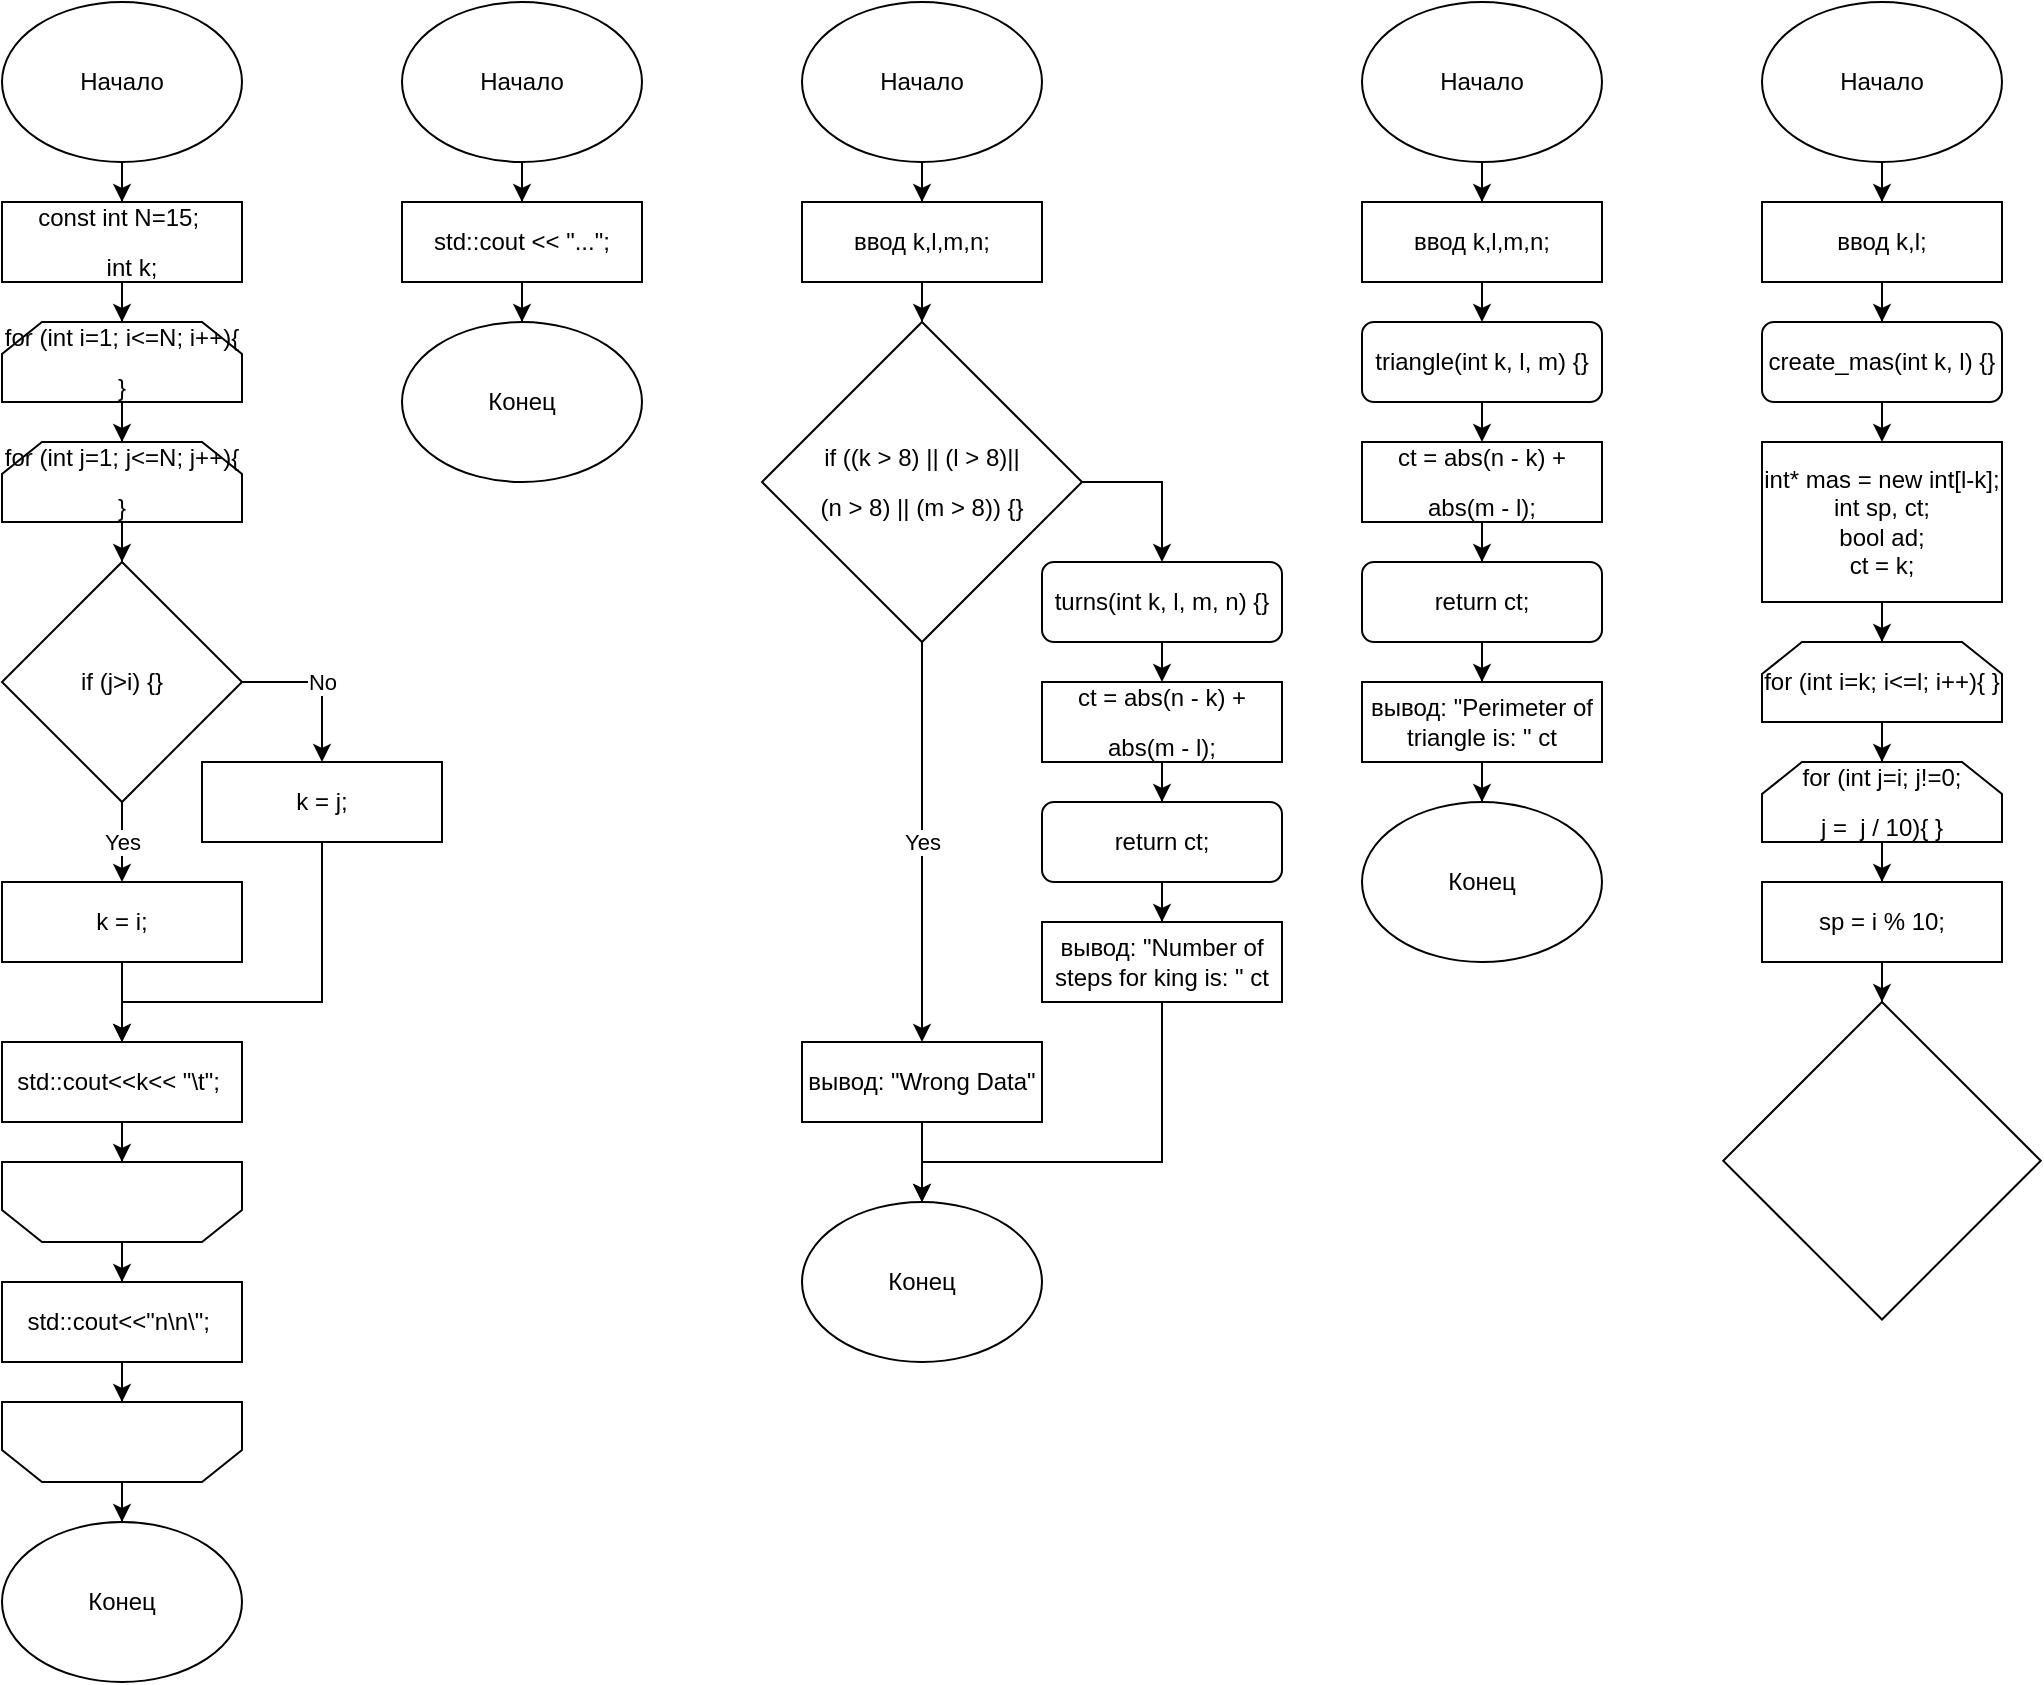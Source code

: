 <mxfile version="14.7.3" type="github">
  <diagram id="v1MML3pD3iU6FN-0QKCX" name="Page-1">
    <mxGraphModel dx="1131" dy="669" grid="1" gridSize="10" guides="1" tooltips="1" connect="1" arrows="1" fold="1" page="1" pageScale="1" pageWidth="3300" pageHeight="4681" math="0" shadow="0">
      <root>
        <mxCell id="0" />
        <mxCell id="1" parent="0" />
        <mxCell id="gzGk77P-xv0N86IO1BmV-1" value="" style="edgeStyle=orthogonalEdgeStyle;rounded=0;orthogonalLoop=1;jettySize=auto;html=1;" edge="1" parent="1" source="gzGk77P-xv0N86IO1BmV-2" target="gzGk77P-xv0N86IO1BmV-4">
          <mxGeometry relative="1" as="geometry" />
        </mxCell>
        <mxCell id="gzGk77P-xv0N86IO1BmV-2" value="Начало" style="ellipse;whiteSpace=wrap;html=1;" vertex="1" parent="1">
          <mxGeometry x="40" y="40" width="120" height="80" as="geometry" />
        </mxCell>
        <mxCell id="gzGk77P-xv0N86IO1BmV-3" style="edgeStyle=orthogonalEdgeStyle;rounded=0;orthogonalLoop=1;jettySize=auto;html=1;entryX=0.5;entryY=0;entryDx=0;entryDy=0;" edge="1" parent="1" source="gzGk77P-xv0N86IO1BmV-4" target="gzGk77P-xv0N86IO1BmV-6">
          <mxGeometry relative="1" as="geometry" />
        </mxCell>
        <mxCell id="gzGk77P-xv0N86IO1BmV-4" value="&lt;font style=&quot;font-size: 12px&quot;&gt;&lt;span style=&quot;line-height: 24.821px ; font-family: &amp;#34;calibri&amp;#34; , &amp;#34;calibri_embeddedfont&amp;#34; , &amp;#34;calibri_msfontservice&amp;#34; , sans-serif&quot; class=&quot;TextRun  BCX2 SCXW25673797&quot; lang=&quot;RU-RU&quot;&gt;&lt;span class=&quot;NormalTextRun  BCX2 SCXW25673797&quot;&gt;&lt;/span&gt;&lt;span class=&quot;SpellingError  BCX2 SCXW25673797&quot;&gt;const&lt;/span&gt;&lt;span class=&quot;NormalTextRun  BCX2 SCXW25673797&quot;&gt; &lt;/span&gt;&lt;span class=&quot;SpellingError  BCX2 SCXW25673797&quot;&gt;int&lt;/span&gt;&lt;span class=&quot;NormalTextRun  BCX2 SCXW25673797&quot;&gt; &lt;/span&gt;&lt;span class=&quot;NormalTextRun  BCX2 SCXW25673797&quot;&gt;N=&lt;/span&gt;&lt;span class=&quot;NormalTextRun  BCX2 SCXW25673797&quot;&gt;15&lt;/span&gt;&lt;span class=&quot;NormalTextRun  BCX2 SCXW25673797&quot;&gt;;&lt;/span&gt;&lt;/span&gt;&lt;span class=&quot;LineBreakBlob BlobObject DragDrop  BCX2 SCXW25673797&quot; style=&quot;line-height: 24.821px ; font-family: &amp;#34;wordvisicarriagereturn_msfontservice&amp;#34; , &amp;#34;calibri&amp;#34; , &amp;#34;calibri_embeddedfont&amp;#34; , &amp;#34;calibri_msfontservice&amp;#34; , sans-serif&quot;&gt;&lt;span class=&quot;BCX2 SCXW25673797&quot;&gt;&amp;nbsp;&lt;/span&gt;&lt;br class=&quot;BCX2 SCXW25673797&quot;&gt;&lt;/span&gt;&lt;span style=&quot;line-height: 24.821px ; font-family: &amp;#34;calibri&amp;#34; , &amp;#34;calibri_embeddedfont&amp;#34; , &amp;#34;calibri_msfontservice&amp;#34; , sans-serif&quot; class=&quot;TextRun  BCX2 SCXW25673797&quot; lang=&quot;RU-RU&quot;&gt;&lt;span class=&quot;NormalTextRun  BCX2 SCXW25673797&quot;&gt;&amp;nbsp;&amp;nbsp;&amp;nbsp; &lt;/span&gt;&lt;span class=&quot;SpellingError  BCX2 SCXW25673797&quot;&gt;int&lt;/span&gt;&lt;span class=&quot;NormalTextRun  BCX2 SCXW25673797&quot;&gt; &lt;/span&gt;&lt;span class=&quot;NormalTextRun  BCX2 SCXW25673797&quot;&gt;k&lt;/span&gt;&lt;span class=&quot;NormalTextRun  BCX2 SCXW25673797&quot;&gt;;&lt;/span&gt;&lt;/span&gt;&lt;span class=&quot;LineBreakBlob BlobObject DragDrop  BCX2 SCXW25673797&quot; style=&quot;line-height: 24.821px ; font-family: &amp;#34;wordvisicarriagereturn_msfontservice&amp;#34; , &amp;#34;calibri&amp;#34; , &amp;#34;calibri_embeddedfont&amp;#34; , &amp;#34;calibri_msfontservice&amp;#34; , sans-serif&quot;&gt;&lt;span class=&quot;BCX2 SCXW25673797&quot;&gt;&amp;nbsp;&lt;/span&gt;&lt;br class=&quot;BCX2 SCXW25673797&quot;&gt;&lt;/span&gt;&lt;span style=&quot;line-height: 24.821px ; font-family: &amp;#34;calibri&amp;#34; , &amp;#34;calibri_embeddedfont&amp;#34; , &amp;#34;calibri_msfontservice&amp;#34; , sans-serif&quot; class=&quot;TextRun  BCX2 SCXW25673797&quot; lang=&quot;RU-RU&quot;&gt;&lt;span class=&quot;NormalTextRun  BCX2 SCXW25673797&quot;&gt;&lt;/span&gt;&lt;/span&gt;&lt;/font&gt;" style="rounded=0;whiteSpace=wrap;html=1;" vertex="1" parent="1">
          <mxGeometry x="40" y="140" width="120" height="40" as="geometry" />
        </mxCell>
        <mxCell id="gzGk77P-xv0N86IO1BmV-5" style="edgeStyle=orthogonalEdgeStyle;rounded=0;orthogonalLoop=1;jettySize=auto;html=1;entryX=0.5;entryY=0;entryDx=0;entryDy=0;" edge="1" parent="1" source="gzGk77P-xv0N86IO1BmV-6" target="gzGk77P-xv0N86IO1BmV-8">
          <mxGeometry relative="1" as="geometry" />
        </mxCell>
        <mxCell id="gzGk77P-xv0N86IO1BmV-6" value="&lt;font style=&quot;font-size: 12px&quot;&gt;&lt;span style=&quot;line-height: 24.821px ; font-family: &amp;#34;calibri&amp;#34; , &amp;#34;calibri_embeddedfont&amp;#34; , &amp;#34;calibri_msfontservice&amp;#34; , sans-serif&quot; class=&quot;TextRun SCXW25673797 BCX2&quot; lang=&quot;RU-RU&quot;&gt;&lt;span class=&quot;NormalTextRun SCXW25673797 BCX2&quot;&gt;&lt;/span&gt;&lt;span class=&quot;SpellingError SCXW25673797 BCX2&quot;&gt;for&lt;/span&gt;&lt;span class=&quot;NormalTextRun SCXW25673797 BCX2&quot;&gt; &lt;/span&gt;&lt;span class=&quot;NormalTextRun SCXW25673797 BCX2&quot;&gt;(&lt;/span&gt;&lt;span class=&quot;SpellingError SCXW25673797 BCX2&quot;&gt;int&lt;/span&gt;&lt;span class=&quot;NormalTextRun SCXW25673797 BCX2&quot;&gt; &lt;/span&gt;&lt;span class=&quot;NormalTextRun SCXW25673797 BCX2&quot;&gt;i=&lt;/span&gt;&lt;span class=&quot;NormalTextRun SCXW25673797 BCX2&quot;&gt;1&lt;/span&gt;&lt;span class=&quot;NormalTextRun SCXW25673797 BCX2&quot;&gt;; &lt;/span&gt;&lt;span class=&quot;ContextualSpellingAndGrammarError SCXW25673797 BCX2&quot;&gt;i&amp;lt;&lt;/span&gt;&lt;span class=&quot;NormalTextRun SCXW25673797 BCX2&quot;&gt;=N&lt;/span&gt;&lt;span class=&quot;NormalTextRun SCXW25673797 BCX2&quot;&gt;; &lt;/span&gt;&lt;span class=&quot;NormalTextRun SCXW25673797 BCX2&quot;&gt;i+&lt;/span&gt;&lt;span class=&quot;ContextualSpellingAndGrammarError SCXW25673797 BCX2&quot;&gt;+){&lt;/span&gt;&lt;/span&gt;&lt;/font&gt;&lt;span class=&quot;LineBreakBlob BlobObject DragDrop SCXW25673797 BCX2&quot; style=&quot;line-height: 24.821px ; font-family: &amp;#34;wordvisicarriagereturn_msfontservice&amp;#34; , &amp;#34;calibri&amp;#34; , &amp;#34;calibri_embeddedfont&amp;#34; , &amp;#34;calibri_msfontservice&amp;#34; , sans-serif&quot;&gt;&lt;font style=&quot;font-size: 12px&quot;&gt;&lt;span class=&quot;SCXW25673797 BCX2&quot;&gt; &lt;/span&gt;&lt;/font&gt;}&lt;br class=&quot;SCXW25673797 BCX2&quot;&gt;&lt;/span&gt;&lt;span style=&quot;line-height: 24.821px ; font-family: &amp;#34;calibri&amp;#34; , &amp;#34;calibri_embeddedfont&amp;#34; , &amp;#34;calibri_msfontservice&amp;#34; , sans-serif&quot; class=&quot;TextRun SCXW25673797 BCX2&quot; lang=&quot;RU-RU&quot;&gt;&lt;span class=&quot;NormalTextRun SCXW25673797 BCX2&quot;&gt;&lt;/span&gt;&lt;/span&gt;" style="shape=loopLimit;whiteSpace=wrap;html=1;" vertex="1" parent="1">
          <mxGeometry x="40" y="200" width="120" height="40" as="geometry" />
        </mxCell>
        <mxCell id="gzGk77P-xv0N86IO1BmV-7" value="" style="edgeStyle=orthogonalEdgeStyle;rounded=0;orthogonalLoop=1;jettySize=auto;html=1;" edge="1" parent="1" source="gzGk77P-xv0N86IO1BmV-8" target="gzGk77P-xv0N86IO1BmV-11">
          <mxGeometry relative="1" as="geometry" />
        </mxCell>
        <mxCell id="gzGk77P-xv0N86IO1BmV-8" value="&lt;font style=&quot;font-size: 12px&quot;&gt;&lt;span style=&quot;line-height: 24.821px ; font-family: &amp;#34;calibri&amp;#34; , &amp;#34;calibri_embeddedfont&amp;#34; , &amp;#34;calibri_msfontservice&amp;#34; , sans-serif&quot; class=&quot;TextRun SCXW25673797 BCX2&quot; lang=&quot;RU-RU&quot;&gt;&lt;span class=&quot;NormalTextRun SCXW25673797 BCX2&quot;&gt;&lt;/span&gt;&lt;span class=&quot;SpellingError SCXW25673797 BCX2&quot;&gt;for&lt;/span&gt;&lt;span class=&quot;NormalTextRun SCXW25673797 BCX2&quot;&gt; &lt;/span&gt;&lt;span class=&quot;NormalTextRun SCXW25673797 BCX2&quot;&gt;(&lt;/span&gt;&lt;span class=&quot;SpellingError SCXW25673797 BCX2&quot;&gt;int&lt;/span&gt;&lt;span class=&quot;NormalTextRun SCXW25673797 BCX2&quot;&gt; &lt;/span&gt;&lt;span class=&quot;NormalTextRun SCXW25673797 BCX2&quot;&gt;j=&lt;/span&gt;&lt;span class=&quot;NormalTextRun SCXW25673797 BCX2&quot;&gt;1&lt;/span&gt;&lt;span class=&quot;NormalTextRun SCXW25673797 BCX2&quot;&gt;; &lt;/span&gt;&lt;span class=&quot;ContextualSpellingAndGrammarError SCXW25673797 BCX2&quot;&gt;j&amp;lt;&lt;/span&gt;&lt;span class=&quot;NormalTextRun SCXW25673797 BCX2&quot;&gt;=N&lt;/span&gt;&lt;span class=&quot;NormalTextRun SCXW25673797 BCX2&quot;&gt;; &lt;/span&gt;&lt;span class=&quot;NormalTextRun SCXW25673797 BCX2&quot;&gt;j+&lt;/span&gt;&lt;span class=&quot;ContextualSpellingAndGrammarError SCXW25673797 BCX2&quot;&gt;+){&lt;/span&gt;&lt;/span&gt;&lt;/font&gt;&lt;span class=&quot;LineBreakBlob BlobObject DragDrop SCXW25673797 BCX2&quot; style=&quot;line-height: 24.821px ; font-family: &amp;#34;wordvisicarriagereturn_msfontservice&amp;#34; , &amp;#34;calibri&amp;#34; , &amp;#34;calibri_embeddedfont&amp;#34; , &amp;#34;calibri_msfontservice&amp;#34; , sans-serif&quot;&gt;&lt;font style=&quot;font-size: 12px&quot;&gt;&lt;span class=&quot;SCXW25673797 BCX2&quot;&gt; &lt;/span&gt;&lt;/font&gt;}&lt;br class=&quot;SCXW25673797 BCX2&quot;&gt;&lt;/span&gt;&lt;span style=&quot;line-height: 24.821px ; font-family: &amp;#34;calibri&amp;#34; , &amp;#34;calibri_embeddedfont&amp;#34; , &amp;#34;calibri_msfontservice&amp;#34; , sans-serif&quot; class=&quot;TextRun SCXW25673797 BCX2&quot; lang=&quot;RU-RU&quot;&gt;&lt;span class=&quot;NormalTextRun SCXW25673797 BCX2&quot;&gt;&lt;/span&gt;&lt;/span&gt;" style="shape=loopLimit;whiteSpace=wrap;html=1;" vertex="1" parent="1">
          <mxGeometry x="40" y="260" width="120" height="40" as="geometry" />
        </mxCell>
        <mxCell id="gzGk77P-xv0N86IO1BmV-9" value="Yes" style="edgeStyle=orthogonalEdgeStyle;rounded=0;orthogonalLoop=1;jettySize=auto;html=1;" edge="1" parent="1" source="gzGk77P-xv0N86IO1BmV-11" target="gzGk77P-xv0N86IO1BmV-13">
          <mxGeometry relative="1" as="geometry">
            <mxPoint as="offset" />
          </mxGeometry>
        </mxCell>
        <mxCell id="gzGk77P-xv0N86IO1BmV-10" value="No" style="edgeStyle=orthogonalEdgeStyle;rounded=0;orthogonalLoop=1;jettySize=auto;html=1;entryX=0.5;entryY=0;entryDx=0;entryDy=0;" edge="1" parent="1" source="gzGk77P-xv0N86IO1BmV-11" target="gzGk77P-xv0N86IO1BmV-15">
          <mxGeometry relative="1" as="geometry">
            <mxPoint x="200" y="380" as="targetPoint" />
            <Array as="points">
              <mxPoint x="200" y="380" />
            </Array>
          </mxGeometry>
        </mxCell>
        <mxCell id="gzGk77P-xv0N86IO1BmV-11" value="if (j&amp;gt;i) {}" style="rhombus;whiteSpace=wrap;html=1;" vertex="1" parent="1">
          <mxGeometry x="40" y="320" width="120" height="120" as="geometry" />
        </mxCell>
        <mxCell id="gzGk77P-xv0N86IO1BmV-12" value="" style="edgeStyle=orthogonalEdgeStyle;rounded=0;orthogonalLoop=1;jettySize=auto;html=1;" edge="1" parent="1" source="gzGk77P-xv0N86IO1BmV-13" target="gzGk77P-xv0N86IO1BmV-17">
          <mxGeometry relative="1" as="geometry" />
        </mxCell>
        <mxCell id="gzGk77P-xv0N86IO1BmV-13" value="k = i;" style="rounded=0;whiteSpace=wrap;html=1;" vertex="1" parent="1">
          <mxGeometry x="40" y="480" width="120" height="40" as="geometry" />
        </mxCell>
        <mxCell id="gzGk77P-xv0N86IO1BmV-14" style="edgeStyle=orthogonalEdgeStyle;rounded=0;orthogonalLoop=1;jettySize=auto;html=1;entryX=0.5;entryY=0;entryDx=0;entryDy=0;" edge="1" parent="1" source="gzGk77P-xv0N86IO1BmV-15" target="gzGk77P-xv0N86IO1BmV-17">
          <mxGeometry relative="1" as="geometry">
            <Array as="points">
              <mxPoint x="200" y="540" />
              <mxPoint x="100" y="540" />
            </Array>
          </mxGeometry>
        </mxCell>
        <mxCell id="gzGk77P-xv0N86IO1BmV-15" value="k = j;" style="rounded=0;whiteSpace=wrap;html=1;" vertex="1" parent="1">
          <mxGeometry x="140" y="420" width="120" height="40" as="geometry" />
        </mxCell>
        <mxCell id="gzGk77P-xv0N86IO1BmV-16" value="" style="edgeStyle=orthogonalEdgeStyle;rounded=0;orthogonalLoop=1;jettySize=auto;html=1;" edge="1" parent="1" source="gzGk77P-xv0N86IO1BmV-17" target="gzGk77P-xv0N86IO1BmV-19">
          <mxGeometry relative="1" as="geometry" />
        </mxCell>
        <mxCell id="gzGk77P-xv0N86IO1BmV-17" value="&lt;font style=&quot;font-size: 12px&quot;&gt;&lt;span style=&quot;line-height: 24.821px ; font-family: &amp;#34;calibri&amp;#34; , &amp;#34;calibri_embeddedfont&amp;#34; , &amp;#34;calibri_msfontservice&amp;#34; , sans-serif&quot; class=&quot;TextRun  BCX2 SCXW239751490&quot; lang=&quot;RU-RU&quot;&gt;&lt;span class=&quot;NormalTextRun  BCX2 SCXW239751490&quot;&gt;&lt;/span&gt;&lt;span class=&quot;SpellingError  BCX2 SCXW239751490&quot;&gt;std&lt;/span&gt;&lt;span class=&quot;NormalTextRun  BCX2 SCXW239751490&quot;&gt;::&lt;/span&gt;&lt;span class=&quot;SpellingError  BCX2 SCXW239751490&quot;&gt;cout&lt;/span&gt;&lt;span class=&quot;NormalTextRun  BCX2 SCXW239751490&quot;&gt;&amp;lt;&amp;lt;&lt;/span&gt;&lt;span class=&quot;NormalTextRun  BCX2 SCXW239751490&quot;&gt;k&lt;/span&gt;&lt;span class=&quot;ContextualSpellingAndGrammarError  BCX2 SCXW239751490&quot;&gt;&amp;lt;&amp;lt; &lt;/span&gt;&lt;span class=&quot;ContextualSpellingAndGrammarError  BCX2 SCXW239751490&quot;&gt;&quot;&lt;/span&gt;&lt;span class=&quot;NormalTextRun  BCX2 SCXW239751490&quot;&gt;\t&lt;/span&gt;&lt;span class=&quot;NormalTextRun  BCX2 SCXW239751490&quot;&gt;&quot;&lt;/span&gt;&lt;span class=&quot;NormalTextRun  BCX2 SCXW239751490&quot;&gt;;&lt;/span&gt;&lt;/span&gt;&lt;/font&gt;&lt;span class=&quot;LineBreakBlob BlobObject DragDrop  BCX2 SCXW239751490&quot; style=&quot;line-height: 24.821px ; font-family: &amp;#34;wordvisicarriagereturn_msfontservice&amp;#34; , &amp;#34;calibri&amp;#34; , &amp;#34;calibri_embeddedfont&amp;#34; , &amp;#34;calibri_msfontservice&amp;#34; , sans-serif&quot;&gt;&lt;font style=&quot;font-size: 12px&quot;&gt;&lt;span class=&quot;BCX2 SCXW239751490&quot;&gt;&amp;nbsp;&lt;/span&gt;&lt;/font&gt;&lt;br class=&quot;BCX2 SCXW239751490&quot;&gt;&lt;/span&gt;&lt;span style=&quot;font-size: 14pt ; line-height: 24.821px ; font-family: &amp;#34;calibri&amp;#34; , &amp;#34;calibri_embeddedfont&amp;#34; , &amp;#34;calibri_msfontservice&amp;#34; , sans-serif&quot; class=&quot;TextRun  BCX2 SCXW239751490&quot; lang=&quot;RU-RU&quot;&gt;&lt;span class=&quot;NormalTextRun  BCX2 SCXW239751490&quot;&gt;&lt;/span&gt;&lt;/span&gt;" style="rounded=0;whiteSpace=wrap;html=1;" vertex="1" parent="1">
          <mxGeometry x="40" y="560" width="120" height="40" as="geometry" />
        </mxCell>
        <mxCell id="gzGk77P-xv0N86IO1BmV-18" value="" style="edgeStyle=orthogonalEdgeStyle;rounded=0;orthogonalLoop=1;jettySize=auto;html=1;" edge="1" parent="1" source="gzGk77P-xv0N86IO1BmV-19" target="gzGk77P-xv0N86IO1BmV-21">
          <mxGeometry relative="1" as="geometry" />
        </mxCell>
        <mxCell id="gzGk77P-xv0N86IO1BmV-19" value="" style="shape=loopLimit;whiteSpace=wrap;html=1;rotation=180;" vertex="1" parent="1">
          <mxGeometry x="40" y="620" width="120" height="40" as="geometry" />
        </mxCell>
        <mxCell id="gzGk77P-xv0N86IO1BmV-20" value="" style="edgeStyle=orthogonalEdgeStyle;rounded=0;orthogonalLoop=1;jettySize=auto;html=1;" edge="1" parent="1" source="gzGk77P-xv0N86IO1BmV-21" target="gzGk77P-xv0N86IO1BmV-23">
          <mxGeometry relative="1" as="geometry" />
        </mxCell>
        <mxCell id="gzGk77P-xv0N86IO1BmV-21" value="&lt;font style=&quot;font-size: 12px&quot;&gt;&lt;span style=&quot;line-height: 24.821px ; font-family: &amp;#34;calibri&amp;#34; , &amp;#34;calibri_embeddedfont&amp;#34; , &amp;#34;calibri_msfontservice&amp;#34; , sans-serif&quot; class=&quot;TextRun  BCX2 SCXW239751490&quot; lang=&quot;RU-RU&quot;&gt;&lt;span class=&quot;NormalTextRun  BCX2 SCXW239751490&quot;&gt;&lt;/span&gt;&lt;span class=&quot;SpellingError  BCX2 SCXW239751490&quot;&gt;std&lt;/span&gt;&lt;span class=&quot;NormalTextRun  BCX2 SCXW239751490&quot;&gt;::&lt;/span&gt;&lt;span class=&quot;SpellingError  BCX2 SCXW239751490&quot;&gt;cout&lt;/span&gt;&lt;span class=&quot;NormalTextRun  BCX2 SCXW239751490&quot;&gt;&amp;lt;&amp;lt;&lt;/span&gt;&lt;span class=&quot;NormalTextRun  BCX2 SCXW239751490&quot;&gt;&lt;/span&gt;&lt;span class=&quot;ContextualSpellingAndGrammarError  BCX2 SCXW239751490&quot;&gt;&lt;/span&gt;&lt;span class=&quot;ContextualSpellingAndGrammarError  BCX2 SCXW239751490&quot;&gt;&quot;n\n\&lt;/span&gt;&lt;span class=&quot;NormalTextRun  BCX2 SCXW239751490&quot;&gt;&lt;/span&gt;&lt;span class=&quot;NormalTextRun  BCX2 SCXW239751490&quot;&gt;&quot;&lt;/span&gt;&lt;span class=&quot;NormalTextRun  BCX2 SCXW239751490&quot;&gt;;&lt;/span&gt;&lt;/span&gt;&lt;/font&gt;&lt;span class=&quot;LineBreakBlob BlobObject DragDrop  BCX2 SCXW239751490&quot; style=&quot;line-height: 24.821px ; font-family: &amp;#34;wordvisicarriagereturn_msfontservice&amp;#34; , &amp;#34;calibri&amp;#34; , &amp;#34;calibri_embeddedfont&amp;#34; , &amp;#34;calibri_msfontservice&amp;#34; , sans-serif&quot;&gt;&lt;font style=&quot;font-size: 12px&quot;&gt;&lt;span class=&quot;BCX2 SCXW239751490&quot;&gt;&amp;nbsp;&lt;/span&gt;&lt;/font&gt;&lt;br class=&quot;BCX2 SCXW239751490&quot;&gt;&lt;/span&gt;&lt;span style=&quot;font-size: 14pt ; line-height: 24.821px ; font-family: &amp;#34;calibri&amp;#34; , &amp;#34;calibri_embeddedfont&amp;#34; , &amp;#34;calibri_msfontservice&amp;#34; , sans-serif&quot; class=&quot;TextRun  BCX2 SCXW239751490&quot; lang=&quot;RU-RU&quot;&gt;&lt;span class=&quot;NormalTextRun  BCX2 SCXW239751490&quot;&gt;&lt;/span&gt;&lt;/span&gt;" style="rounded=0;whiteSpace=wrap;html=1;" vertex="1" parent="1">
          <mxGeometry x="40" y="680" width="120" height="40" as="geometry" />
        </mxCell>
        <mxCell id="gzGk77P-xv0N86IO1BmV-22" value="" style="edgeStyle=orthogonalEdgeStyle;rounded=0;orthogonalLoop=1;jettySize=auto;html=1;" edge="1" parent="1" source="gzGk77P-xv0N86IO1BmV-23" target="gzGk77P-xv0N86IO1BmV-24">
          <mxGeometry relative="1" as="geometry" />
        </mxCell>
        <mxCell id="gzGk77P-xv0N86IO1BmV-23" value="" style="shape=loopLimit;whiteSpace=wrap;html=1;rotation=180;" vertex="1" parent="1">
          <mxGeometry x="40" y="740" width="120" height="40" as="geometry" />
        </mxCell>
        <mxCell id="gzGk77P-xv0N86IO1BmV-24" value="Конец" style="ellipse;whiteSpace=wrap;html=1;" vertex="1" parent="1">
          <mxGeometry x="40" y="800" width="120" height="80" as="geometry" />
        </mxCell>
        <mxCell id="gzGk77P-xv0N86IO1BmV-25" value="" style="edgeStyle=orthogonalEdgeStyle;rounded=0;orthogonalLoop=1;jettySize=auto;html=1;" edge="1" parent="1" source="gzGk77P-xv0N86IO1BmV-26" target="gzGk77P-xv0N86IO1BmV-29">
          <mxGeometry relative="1" as="geometry" />
        </mxCell>
        <mxCell id="gzGk77P-xv0N86IO1BmV-26" value="Начало" style="ellipse;whiteSpace=wrap;html=1;" vertex="1" parent="1">
          <mxGeometry x="240" y="40" width="120" height="80" as="geometry" />
        </mxCell>
        <mxCell id="gzGk77P-xv0N86IO1BmV-27" value="Конец" style="ellipse;whiteSpace=wrap;html=1;" vertex="1" parent="1">
          <mxGeometry x="240" y="200" width="120" height="80" as="geometry" />
        </mxCell>
        <mxCell id="gzGk77P-xv0N86IO1BmV-28" value="" style="edgeStyle=orthogonalEdgeStyle;rounded=0;orthogonalLoop=1;jettySize=auto;html=1;" edge="1" parent="1" source="gzGk77P-xv0N86IO1BmV-29" target="gzGk77P-xv0N86IO1BmV-27">
          <mxGeometry relative="1" as="geometry" />
        </mxCell>
        <mxCell id="gzGk77P-xv0N86IO1BmV-29" value="std::cout &amp;lt;&amp;lt; &quot;...&quot;;" style="rounded=0;whiteSpace=wrap;html=1;" vertex="1" parent="1">
          <mxGeometry x="240" y="140" width="120" height="40" as="geometry" />
        </mxCell>
        <mxCell id="gzGk77P-xv0N86IO1BmV-30" value="" style="edgeStyle=orthogonalEdgeStyle;rounded=0;orthogonalLoop=1;jettySize=auto;html=1;" edge="1" parent="1" source="gzGk77P-xv0N86IO1BmV-31" target="gzGk77P-xv0N86IO1BmV-33">
          <mxGeometry relative="1" as="geometry" />
        </mxCell>
        <mxCell id="gzGk77P-xv0N86IO1BmV-31" value="Начало" style="ellipse;whiteSpace=wrap;html=1;" vertex="1" parent="1">
          <mxGeometry x="440" y="40" width="120" height="80" as="geometry" />
        </mxCell>
        <mxCell id="gzGk77P-xv0N86IO1BmV-32" value="" style="edgeStyle=orthogonalEdgeStyle;rounded=0;orthogonalLoop=1;jettySize=auto;html=1;" edge="1" parent="1" source="gzGk77P-xv0N86IO1BmV-33" target="gzGk77P-xv0N86IO1BmV-36">
          <mxGeometry relative="1" as="geometry" />
        </mxCell>
        <mxCell id="gzGk77P-xv0N86IO1BmV-33" value="ввод k,l,m,n;" style="rounded=0;whiteSpace=wrap;html=1;" vertex="1" parent="1">
          <mxGeometry x="440" y="140" width="120" height="40" as="geometry" />
        </mxCell>
        <mxCell id="gzGk77P-xv0N86IO1BmV-34" value="Yes" style="edgeStyle=orthogonalEdgeStyle;rounded=0;orthogonalLoop=1;jettySize=auto;html=1;" edge="1" parent="1" source="gzGk77P-xv0N86IO1BmV-36" target="gzGk77P-xv0N86IO1BmV-38">
          <mxGeometry relative="1" as="geometry" />
        </mxCell>
        <mxCell id="gzGk77P-xv0N86IO1BmV-35" style="edgeStyle=orthogonalEdgeStyle;rounded=0;orthogonalLoop=1;jettySize=auto;html=1;entryX=0.5;entryY=0;entryDx=0;entryDy=0;" edge="1" parent="1" source="gzGk77P-xv0N86IO1BmV-36" target="gzGk77P-xv0N86IO1BmV-44">
          <mxGeometry relative="1" as="geometry">
            <Array as="points">
              <mxPoint x="620" y="280" />
            </Array>
          </mxGeometry>
        </mxCell>
        <mxCell id="gzGk77P-xv0N86IO1BmV-36" value="&lt;div&gt;&lt;font style=&quot;font-size: 12px&quot;&gt;&lt;span style=&quot;font-style: normal ; line-height: 24.821px ; font-family: &amp;#34;calibri&amp;#34; , &amp;#34;calibri_embeddedfont&amp;#34; , &amp;#34;calibri_msfontservice&amp;#34; , sans-serif ; font-weight: normal&quot; class=&quot;TextRun  BCX2 SCXW75789815&quot; lang=&quot;RU-RU&quot;&gt;&lt;span class=&quot;NormalTextRun  BCX2 SCXW75789815&quot;&gt; &lt;/span&gt;&lt;span class=&quot;SpellingError  BCX2 SCXW75789815&quot;&gt;if&lt;/span&gt;&lt;span class=&quot;NormalTextRun  BCX2 SCXW75789815&quot;&gt; ((&lt;/span&gt;&lt;span class=&quot;ContextualSpellingAndGrammarError  BCX2 SCXW75789815&quot;&gt;k &amp;gt;&lt;/span&gt;&lt;span class=&quot;NormalTextRun  BCX2 SCXW75789815&quot;&gt; 8) || (&lt;/span&gt;&lt;span class=&quot;ContextualSpellingAndGrammarError  BCX2 SCXW75789815&quot;&gt;l &amp;gt;&lt;/span&gt;&lt;span class=&quot;NormalTextRun  BCX2 SCXW75789815&quot;&gt; 8)|| &lt;br&gt;&lt;/span&gt;&lt;/span&gt;&lt;/font&gt;&lt;/div&gt;&lt;div&gt;&lt;font style=&quot;font-size: 12px&quot;&gt;&lt;span style=&quot;font-style: normal ; line-height: 24.821px ; font-family: &amp;#34;calibri&amp;#34; , &amp;#34;calibri_embeddedfont&amp;#34; , &amp;#34;calibri_msfontservice&amp;#34; , sans-serif ; font-weight: normal&quot; class=&quot;TextRun  BCX2 SCXW75789815&quot; lang=&quot;RU-RU&quot;&gt;&lt;span class=&quot;NormalTextRun  BCX2 SCXW75789815&quot;&gt;(&lt;/span&gt;&lt;span class=&quot;ContextualSpellingAndGrammarError  BCX2 SCXW75789815&quot;&gt;n &amp;gt;&lt;/span&gt;&lt;span class=&quot;NormalTextRun  BCX2 SCXW75789815&quot;&gt; 8) || (&lt;/span&gt;&lt;span class=&quot;ContextualSpellingAndGrammarError  BCX2 SCXW75789815&quot;&gt;m &amp;gt;&lt;/span&gt;&lt;span class=&quot;NormalTextRun  BCX2 SCXW75789815&quot;&gt; 8)) {&lt;/span&gt;&lt;/span&gt;&lt;/font&gt;&lt;font style=&quot;font-size: 12px&quot;&gt;&lt;span class=&quot;LineBreakBlob BlobObject DragDrop  BCX2 SCXW75789815&quot; style=&quot;line-height: 24.821px ; font-family: &amp;#34;wordvisicarriagereturn_msfontservice&amp;#34; , &amp;#34;calibri&amp;#34; , &amp;#34;calibri_embeddedfont&amp;#34; , &amp;#34;calibri_msfontservice&amp;#34; , sans-serif&quot;&gt;&lt;font style=&quot;font-size: 12px&quot;&gt;&lt;span class=&quot;BCX2 SCXW75789815&quot;&gt;}&lt;br&gt;&lt;/span&gt;&lt;/font&gt;&lt;/span&gt;&lt;/font&gt;&lt;/div&gt;&lt;div&gt;&lt;font style=&quot;font-size: 12px&quot;&gt;&lt;span class=&quot;LineBreakBlob BlobObject DragDrop  BCX2 SCXW75789815&quot; style=&quot;line-height: 24.821px ; font-family: &amp;#34;wordvisicarriagereturn_msfontservice&amp;#34; , &amp;#34;calibri&amp;#34; , &amp;#34;calibri_embeddedfont&amp;#34; , &amp;#34;calibri_msfontservice&amp;#34; , sans-serif&quot;&gt;&lt;/span&gt;&lt;/font&gt;&lt;/div&gt;&lt;font style=&quot;font-size: 12px&quot;&gt;&lt;span style=&quot;font-style: normal ; line-height: 24.821px ; font-family: &amp;#34;calibri&amp;#34; , &amp;#34;calibri_embeddedfont&amp;#34; , &amp;#34;calibri_msfontservice&amp;#34; , sans-serif ; font-weight: normal&quot; class=&quot;TextRun  BCX2 SCXW75789815&quot; lang=&quot;RU-RU&quot;&gt;&lt;span class=&quot;NormalTextRun  BCX2 SCXW75789815&quot;&gt;&lt;/span&gt;&lt;/span&gt;&lt;/font&gt;" style="rhombus;whiteSpace=wrap;html=1;" vertex="1" parent="1">
          <mxGeometry x="420" y="200" width="160" height="160" as="geometry" />
        </mxCell>
        <mxCell id="gzGk77P-xv0N86IO1BmV-37" value="" style="edgeStyle=orthogonalEdgeStyle;rounded=0;orthogonalLoop=1;jettySize=auto;html=1;" edge="1" parent="1" source="gzGk77P-xv0N86IO1BmV-38" target="gzGk77P-xv0N86IO1BmV-43">
          <mxGeometry relative="1" as="geometry" />
        </mxCell>
        <mxCell id="gzGk77P-xv0N86IO1BmV-38" value="вывод: &quot;Wrong Data&quot;" style="rounded=0;whiteSpace=wrap;html=1;" vertex="1" parent="1">
          <mxGeometry x="440" y="560" width="120" height="40" as="geometry" />
        </mxCell>
        <mxCell id="gzGk77P-xv0N86IO1BmV-39" value="" style="edgeStyle=orthogonalEdgeStyle;rounded=0;orthogonalLoop=1;jettySize=auto;html=1;" edge="1" parent="1" source="gzGk77P-xv0N86IO1BmV-40" target="gzGk77P-xv0N86IO1BmV-46">
          <mxGeometry relative="1" as="geometry" />
        </mxCell>
        <mxCell id="gzGk77P-xv0N86IO1BmV-40" value="&lt;div&gt;&lt;span style=&quot;font-style: normal ; line-height: 24.821px ; font-family: &amp;#34;calibri&amp;#34; , &amp;#34;calibri_embeddedfont&amp;#34; , &amp;#34;calibri_msfontservice&amp;#34; , sans-serif ; font-weight: normal&quot; class=&quot;TextRun  BCX2 SCXW75789815&quot; lang=&quot;RU-RU&quot;&gt;&lt;span class=&quot;NormalTextRun  BCX2 SCXW75789815&quot;&gt; &lt;/span&gt;&lt;span class=&quot;SpellingError  BCX2 SCXW75789815&quot;&gt;ct&lt;/span&gt;&lt;span class=&quot;NormalTextRun  BCX2 SCXW75789815&quot;&gt; = &lt;/span&gt;&lt;span class=&quot;SpellingError  BCX2 SCXW75789815&quot;&gt;abs&lt;/span&gt;&lt;span class=&quot;NormalTextRun  BCX2 SCXW75789815&quot;&gt;(n - k) + &lt;/span&gt;&lt;span class=&quot;SpellingError  BCX2 SCXW75789815&quot;&gt;&lt;br&gt;&lt;/span&gt;&lt;/span&gt;&lt;/div&gt;&lt;div&gt;&lt;span style=&quot;font-style: normal ; line-height: 24.821px ; font-family: &amp;#34;calibri&amp;#34; , &amp;#34;calibri_embeddedfont&amp;#34; , &amp;#34;calibri_msfontservice&amp;#34; , sans-serif ; font-weight: normal&quot; class=&quot;TextRun  BCX2 SCXW75789815&quot; lang=&quot;RU-RU&quot;&gt;&lt;span class=&quot;SpellingError  BCX2 SCXW75789815&quot;&gt;abs&lt;/span&gt;&lt;span class=&quot;NormalTextRun  BCX2 SCXW75789815&quot;&gt;(m - l);&lt;/span&gt;&lt;/span&gt;&lt;/div&gt;" style="rounded=0;whiteSpace=wrap;html=1;" vertex="1" parent="1">
          <mxGeometry x="560" y="380" width="120" height="40" as="geometry" />
        </mxCell>
        <mxCell id="gzGk77P-xv0N86IO1BmV-41" style="edgeStyle=orthogonalEdgeStyle;rounded=0;orthogonalLoop=1;jettySize=auto;html=1;" edge="1" parent="1" source="gzGk77P-xv0N86IO1BmV-42" target="gzGk77P-xv0N86IO1BmV-43">
          <mxGeometry relative="1" as="geometry">
            <Array as="points">
              <mxPoint x="620" y="620" />
              <mxPoint x="500" y="620" />
            </Array>
          </mxGeometry>
        </mxCell>
        <mxCell id="gzGk77P-xv0N86IO1BmV-42" value="вывод: &quot;Number of steps for king is: &quot; ct" style="rounded=0;whiteSpace=wrap;html=1;" vertex="1" parent="1">
          <mxGeometry x="560" y="500" width="120" height="40" as="geometry" />
        </mxCell>
        <mxCell id="gzGk77P-xv0N86IO1BmV-43" value="Конец" style="ellipse;whiteSpace=wrap;html=1;" vertex="1" parent="1">
          <mxGeometry x="440" y="640" width="120" height="80" as="geometry" />
        </mxCell>
        <mxCell id="gzGk77P-xv0N86IO1BmV-44" value="turns(int k, l, m, n) {}" style="rounded=1;whiteSpace=wrap;html=1;" vertex="1" parent="1">
          <mxGeometry x="560" y="320" width="120" height="40" as="geometry" />
        </mxCell>
        <mxCell id="gzGk77P-xv0N86IO1BmV-45" value="" style="edgeStyle=orthogonalEdgeStyle;rounded=0;orthogonalLoop=1;jettySize=auto;html=1;" edge="1" parent="1" source="gzGk77P-xv0N86IO1BmV-46" target="gzGk77P-xv0N86IO1BmV-42">
          <mxGeometry relative="1" as="geometry" />
        </mxCell>
        <mxCell id="gzGk77P-xv0N86IO1BmV-46" value="return ct;" style="rounded=1;whiteSpace=wrap;html=1;" vertex="1" parent="1">
          <mxGeometry x="560" y="440" width="120" height="40" as="geometry" />
        </mxCell>
        <mxCell id="gzGk77P-xv0N86IO1BmV-47" value="" style="endArrow=classic;html=1;exitX=0.5;exitY=1;exitDx=0;exitDy=0;entryX=0.5;entryY=0;entryDx=0;entryDy=0;" edge="1" parent="1" source="gzGk77P-xv0N86IO1BmV-44" target="gzGk77P-xv0N86IO1BmV-40">
          <mxGeometry width="50" height="50" relative="1" as="geometry">
            <mxPoint x="690" y="400" as="sourcePoint" />
            <mxPoint x="740" y="350" as="targetPoint" />
          </mxGeometry>
        </mxCell>
        <mxCell id="gzGk77P-xv0N86IO1BmV-48" value="" style="edgeStyle=orthogonalEdgeStyle;rounded=0;orthogonalLoop=1;jettySize=auto;html=1;" edge="1" parent="1" source="gzGk77P-xv0N86IO1BmV-49" target="gzGk77P-xv0N86IO1BmV-51">
          <mxGeometry relative="1" as="geometry" />
        </mxCell>
        <mxCell id="gzGk77P-xv0N86IO1BmV-49" value="Начало" style="ellipse;whiteSpace=wrap;html=1;" vertex="1" parent="1">
          <mxGeometry x="720" y="40" width="120" height="80" as="geometry" />
        </mxCell>
        <mxCell id="gzGk77P-xv0N86IO1BmV-50" value="" style="edgeStyle=orthogonalEdgeStyle;rounded=0;orthogonalLoop=1;jettySize=auto;html=1;" edge="1" parent="1" source="gzGk77P-xv0N86IO1BmV-51">
          <mxGeometry relative="1" as="geometry">
            <mxPoint x="780" y="200" as="targetPoint" />
          </mxGeometry>
        </mxCell>
        <mxCell id="gzGk77P-xv0N86IO1BmV-51" value="ввод k,l,m,n;" style="rounded=0;whiteSpace=wrap;html=1;" vertex="1" parent="1">
          <mxGeometry x="720" y="140" width="120" height="40" as="geometry" />
        </mxCell>
        <mxCell id="gzGk77P-xv0N86IO1BmV-57" value="" style="edgeStyle=orthogonalEdgeStyle;rounded=0;orthogonalLoop=1;jettySize=auto;html=1;" edge="1" parent="1" source="gzGk77P-xv0N86IO1BmV-58" target="gzGk77P-xv0N86IO1BmV-64">
          <mxGeometry relative="1" as="geometry" />
        </mxCell>
        <mxCell id="gzGk77P-xv0N86IO1BmV-58" value="&lt;div&gt;&lt;span style=&quot;font-style: normal ; line-height: 24.821px ; font-family: &amp;#34;calibri&amp;#34; , &amp;#34;calibri_embeddedfont&amp;#34; , &amp;#34;calibri_msfontservice&amp;#34; , sans-serif ; font-weight: normal&quot; class=&quot;TextRun  BCX2 SCXW75789815&quot; lang=&quot;RU-RU&quot;&gt;&lt;span class=&quot;NormalTextRun  BCX2 SCXW75789815&quot;&gt; &lt;/span&gt;&lt;span class=&quot;SpellingError  BCX2 SCXW75789815&quot;&gt;ct&lt;/span&gt;&lt;span class=&quot;NormalTextRun  BCX2 SCXW75789815&quot;&gt; = &lt;/span&gt;&lt;span class=&quot;SpellingError  BCX2 SCXW75789815&quot;&gt;abs&lt;/span&gt;&lt;span class=&quot;NormalTextRun  BCX2 SCXW75789815&quot;&gt;(n - k) + &lt;/span&gt;&lt;span class=&quot;SpellingError  BCX2 SCXW75789815&quot;&gt;&lt;br&gt;&lt;/span&gt;&lt;/span&gt;&lt;/div&gt;&lt;div&gt;&lt;span style=&quot;font-style: normal ; line-height: 24.821px ; font-family: &amp;#34;calibri&amp;#34; , &amp;#34;calibri_embeddedfont&amp;#34; , &amp;#34;calibri_msfontservice&amp;#34; , sans-serif ; font-weight: normal&quot; class=&quot;TextRun  BCX2 SCXW75789815&quot; lang=&quot;RU-RU&quot;&gt;&lt;span class=&quot;SpellingError  BCX2 SCXW75789815&quot;&gt;abs&lt;/span&gt;&lt;span class=&quot;NormalTextRun  BCX2 SCXW75789815&quot;&gt;(m - l);&lt;/span&gt;&lt;/span&gt;&lt;/div&gt;" style="rounded=0;whiteSpace=wrap;html=1;" vertex="1" parent="1">
          <mxGeometry x="720" y="260" width="120" height="40" as="geometry" />
        </mxCell>
        <mxCell id="gzGk77P-xv0N86IO1BmV-66" value="" style="edgeStyle=orthogonalEdgeStyle;rounded=0;orthogonalLoop=1;jettySize=auto;html=1;" edge="1" parent="1" source="gzGk77P-xv0N86IO1BmV-60" target="gzGk77P-xv0N86IO1BmV-61">
          <mxGeometry relative="1" as="geometry" />
        </mxCell>
        <mxCell id="gzGk77P-xv0N86IO1BmV-60" value="вывод: &quot;Perimeter of triangle is: &quot; ct" style="rounded=0;whiteSpace=wrap;html=1;" vertex="1" parent="1">
          <mxGeometry x="720" y="380" width="120" height="40" as="geometry" />
        </mxCell>
        <mxCell id="gzGk77P-xv0N86IO1BmV-61" value="Конец" style="ellipse;whiteSpace=wrap;html=1;" vertex="1" parent="1">
          <mxGeometry x="720" y="440" width="120" height="80" as="geometry" />
        </mxCell>
        <mxCell id="gzGk77P-xv0N86IO1BmV-62" value="triangle(int k, l, m) {}" style="rounded=1;whiteSpace=wrap;html=1;" vertex="1" parent="1">
          <mxGeometry x="720" y="200" width="120" height="40" as="geometry" />
        </mxCell>
        <mxCell id="gzGk77P-xv0N86IO1BmV-63" value="" style="edgeStyle=orthogonalEdgeStyle;rounded=0;orthogonalLoop=1;jettySize=auto;html=1;" edge="1" parent="1" source="gzGk77P-xv0N86IO1BmV-64" target="gzGk77P-xv0N86IO1BmV-60">
          <mxGeometry relative="1" as="geometry" />
        </mxCell>
        <mxCell id="gzGk77P-xv0N86IO1BmV-64" value="return ct;" style="rounded=1;whiteSpace=wrap;html=1;" vertex="1" parent="1">
          <mxGeometry x="720" y="320" width="120" height="40" as="geometry" />
        </mxCell>
        <mxCell id="gzGk77P-xv0N86IO1BmV-65" value="" style="endArrow=classic;html=1;exitX=0.5;exitY=1;exitDx=0;exitDy=0;entryX=0.5;entryY=0;entryDx=0;entryDy=0;" edge="1" parent="1" source="gzGk77P-xv0N86IO1BmV-62" target="gzGk77P-xv0N86IO1BmV-58">
          <mxGeometry width="50" height="50" relative="1" as="geometry">
            <mxPoint x="850" y="280" as="sourcePoint" />
            <mxPoint x="900" y="230" as="targetPoint" />
          </mxGeometry>
        </mxCell>
        <mxCell id="gzGk77P-xv0N86IO1BmV-67" value="" style="edgeStyle=orthogonalEdgeStyle;rounded=0;orthogonalLoop=1;jettySize=auto;html=1;" edge="1" parent="1" source="gzGk77P-xv0N86IO1BmV-68" target="gzGk77P-xv0N86IO1BmV-69">
          <mxGeometry relative="1" as="geometry" />
        </mxCell>
        <mxCell id="gzGk77P-xv0N86IO1BmV-68" value="Начало" style="ellipse;whiteSpace=wrap;html=1;" vertex="1" parent="1">
          <mxGeometry x="920" y="40" width="120" height="80" as="geometry" />
        </mxCell>
        <mxCell id="gzGk77P-xv0N86IO1BmV-71" value="" style="edgeStyle=orthogonalEdgeStyle;rounded=0;orthogonalLoop=1;jettySize=auto;html=1;" edge="1" parent="1" source="gzGk77P-xv0N86IO1BmV-69" target="gzGk77P-xv0N86IO1BmV-70">
          <mxGeometry relative="1" as="geometry" />
        </mxCell>
        <mxCell id="gzGk77P-xv0N86IO1BmV-69" value="ввод k,l;" style="rounded=0;whiteSpace=wrap;html=1;" vertex="1" parent="1">
          <mxGeometry x="920" y="140" width="120" height="40" as="geometry" />
        </mxCell>
        <mxCell id="gzGk77P-xv0N86IO1BmV-70" value="create_mas(int k, l) {}" style="rounded=1;whiteSpace=wrap;html=1;" vertex="1" parent="1">
          <mxGeometry x="920" y="200" width="120" height="40" as="geometry" />
        </mxCell>
        <mxCell id="gzGk77P-xv0N86IO1BmV-76" value="" style="edgeStyle=orthogonalEdgeStyle;rounded=0;orthogonalLoop=1;jettySize=auto;html=1;" edge="1" parent="1" source="gzGk77P-xv0N86IO1BmV-72" target="gzGk77P-xv0N86IO1BmV-74">
          <mxGeometry relative="1" as="geometry" />
        </mxCell>
        <mxCell id="gzGk77P-xv0N86IO1BmV-72" value="&lt;pre&gt;&lt;font face=&quot;Helvetica&quot;&gt;&lt;span style=&quot;background-color: rgb(255 , 255 , 255)&quot;&gt;int* mas = new int[l-k];&lt;br&gt;int sp, ct;&lt;br&gt;bool ad;&lt;br&gt;ct = k;&lt;/span&gt;&lt;/font&gt;&lt;/pre&gt;" style="rounded=0;whiteSpace=wrap;html=1;" vertex="1" parent="1">
          <mxGeometry x="920" y="260" width="120" height="80" as="geometry" />
        </mxCell>
        <mxCell id="gzGk77P-xv0N86IO1BmV-73" value="" style="endArrow=classic;html=1;exitX=0.5;exitY=1;exitDx=0;exitDy=0;entryX=0.5;entryY=0;entryDx=0;entryDy=0;" edge="1" parent="1" source="gzGk77P-xv0N86IO1BmV-70" target="gzGk77P-xv0N86IO1BmV-72">
          <mxGeometry width="50" height="50" relative="1" as="geometry">
            <mxPoint x="1070" y="330" as="sourcePoint" />
            <mxPoint x="1120" y="280" as="targetPoint" />
          </mxGeometry>
        </mxCell>
        <mxCell id="gzGk77P-xv0N86IO1BmV-78" value="" style="edgeStyle=orthogonalEdgeStyle;rounded=0;orthogonalLoop=1;jettySize=auto;html=1;" edge="1" parent="1" source="gzGk77P-xv0N86IO1BmV-74" target="gzGk77P-xv0N86IO1BmV-77">
          <mxGeometry relative="1" as="geometry" />
        </mxCell>
        <mxCell id="gzGk77P-xv0N86IO1BmV-74" value="&lt;font style=&quot;font-size: 12px&quot;&gt;&lt;span style=&quot;line-height: 24.821px ; font-family: &amp;#34;calibri&amp;#34; , &amp;#34;calibri_embeddedfont&amp;#34; , &amp;#34;calibri_msfontservice&amp;#34; , sans-serif&quot; class=&quot;TextRun SCXW25673797 BCX2&quot; lang=&quot;RU-RU&quot;&gt;&lt;span class=&quot;NormalTextRun SCXW25673797 BCX2&quot;&gt;&lt;/span&gt;&lt;span class=&quot;SpellingError SCXW25673797 BCX2&quot;&gt;for&lt;/span&gt;&lt;span class=&quot;NormalTextRun SCXW25673797 BCX2&quot;&gt; &lt;/span&gt;&lt;span class=&quot;NormalTextRun SCXW25673797 BCX2&quot;&gt;(&lt;/span&gt;&lt;span class=&quot;SpellingError SCXW25673797 BCX2&quot;&gt;int&lt;/span&gt;&lt;span class=&quot;NormalTextRun SCXW25673797 BCX2&quot;&gt; &lt;/span&gt;&lt;span class=&quot;NormalTextRun SCXW25673797 BCX2&quot;&gt;i=&lt;/span&gt;&lt;span class=&quot;NormalTextRun SCXW25673797 BCX2&quot;&gt;k&lt;/span&gt;&lt;span class=&quot;NormalTextRun SCXW25673797 BCX2&quot;&gt;; &lt;/span&gt;&lt;span class=&quot;ContextualSpellingAndGrammarError SCXW25673797 BCX2&quot;&gt;i&amp;lt;&lt;/span&gt;&lt;span class=&quot;NormalTextRun SCXW25673797 BCX2&quot;&gt;=l&lt;/span&gt;&lt;span class=&quot;NormalTextRun SCXW25673797 BCX2&quot;&gt;; &lt;/span&gt;&lt;span class=&quot;NormalTextRun SCXW25673797 BCX2&quot;&gt;i+&lt;/span&gt;&lt;span class=&quot;ContextualSpellingAndGrammarError SCXW25673797 BCX2&quot;&gt;+){&lt;/span&gt;&lt;/span&gt;&lt;/font&gt;&lt;span class=&quot;LineBreakBlob BlobObject DragDrop SCXW25673797 BCX2&quot; style=&quot;line-height: 24.821px ; font-family: &amp;#34;wordvisicarriagereturn_msfontservice&amp;#34; , &amp;#34;calibri&amp;#34; , &amp;#34;calibri_embeddedfont&amp;#34; , &amp;#34;calibri_msfontservice&amp;#34; , sans-serif&quot;&gt;&lt;font style=&quot;font-size: 12px&quot;&gt;&lt;span class=&quot;SCXW25673797 BCX2&quot;&gt; &lt;/span&gt;&lt;/font&gt;}&lt;br class=&quot;SCXW25673797 BCX2&quot;&gt;&lt;/span&gt;&lt;span style=&quot;line-height: 24.821px ; font-family: &amp;#34;calibri&amp;#34; , &amp;#34;calibri_embeddedfont&amp;#34; , &amp;#34;calibri_msfontservice&amp;#34; , sans-serif&quot; class=&quot;TextRun SCXW25673797 BCX2&quot; lang=&quot;RU-RU&quot;&gt;&lt;span class=&quot;NormalTextRun SCXW25673797 BCX2&quot;&gt;&lt;/span&gt;&lt;/span&gt;" style="shape=loopLimit;whiteSpace=wrap;html=1;" vertex="1" parent="1">
          <mxGeometry x="920" y="360" width="120" height="40" as="geometry" />
        </mxCell>
        <mxCell id="gzGk77P-xv0N86IO1BmV-80" value="" style="edgeStyle=orthogonalEdgeStyle;rounded=0;orthogonalLoop=1;jettySize=auto;html=1;" edge="1" parent="1" source="gzGk77P-xv0N86IO1BmV-77" target="gzGk77P-xv0N86IO1BmV-79">
          <mxGeometry relative="1" as="geometry" />
        </mxCell>
        <mxCell id="gzGk77P-xv0N86IO1BmV-77" value="&lt;div&gt;&lt;font style=&quot;font-size: 12px&quot;&gt;&lt;span style=&quot;line-height: 24.821px ; font-family: &amp;#34;calibri&amp;#34; , &amp;#34;calibri_embeddedfont&amp;#34; , &amp;#34;calibri_msfontservice&amp;#34; , sans-serif&quot; class=&quot;TextRun SCXW25673797 BCX2&quot; lang=&quot;RU-RU&quot;&gt;&lt;span class=&quot;NormalTextRun SCXW25673797 BCX2&quot;&gt;&lt;/span&gt;&lt;span class=&quot;SpellingError SCXW25673797 BCX2&quot;&gt;for&lt;/span&gt;&lt;span class=&quot;NormalTextRun SCXW25673797 BCX2&quot;&gt; &lt;/span&gt;&lt;span class=&quot;NormalTextRun SCXW25673797 BCX2&quot;&gt;(&lt;/span&gt;&lt;span class=&quot;SpellingError SCXW25673797 BCX2&quot;&gt;int&lt;/span&gt;&lt;span class=&quot;NormalTextRun SCXW25673797 BCX2&quot;&gt; &lt;/span&gt;&lt;span class=&quot;NormalTextRun SCXW25673797 BCX2&quot;&gt;j=&lt;/span&gt;&lt;span class=&quot;NormalTextRun SCXW25673797 BCX2&quot;&gt;i&lt;/span&gt;&lt;span class=&quot;NormalTextRun SCXW25673797 BCX2&quot;&gt;; &lt;/span&gt;&lt;span class=&quot;ContextualSpellingAndGrammarError SCXW25673797 BCX2&quot;&gt;j!&lt;/span&gt;&lt;span class=&quot;NormalTextRun SCXW25673797 BCX2&quot;&gt;=0&lt;/span&gt;&lt;span class=&quot;NormalTextRun SCXW25673797 BCX2&quot;&gt;; &lt;/span&gt;&lt;span class=&quot;NormalTextRun SCXW25673797 BCX2&quot;&gt;&lt;br&gt;&lt;/span&gt;&lt;/span&gt;&lt;/font&gt;&lt;/div&gt;&lt;div&gt;&lt;font style=&quot;font-size: 12px&quot;&gt;&lt;span style=&quot;line-height: 24.821px ; font-family: &amp;#34;calibri&amp;#34; , &amp;#34;calibri_embeddedfont&amp;#34; , &amp;#34;calibri_msfontservice&amp;#34; , sans-serif&quot; class=&quot;TextRun SCXW25673797 BCX2&quot; lang=&quot;RU-RU&quot;&gt;&lt;span class=&quot;NormalTextRun SCXW25673797 BCX2&quot;&gt;j =&amp;nbsp; j / 10&lt;/span&gt;&lt;span class=&quot;ContextualSpellingAndGrammarError SCXW25673797 BCX2&quot;&gt;){&lt;/span&gt;&lt;/span&gt;&lt;/font&gt;&lt;span class=&quot;LineBreakBlob BlobObject DragDrop SCXW25673797 BCX2&quot; style=&quot;line-height: 24.821px ; font-family: &amp;#34;wordvisicarriagereturn_msfontservice&amp;#34; , &amp;#34;calibri&amp;#34; , &amp;#34;calibri_embeddedfont&amp;#34; , &amp;#34;calibri_msfontservice&amp;#34; , sans-serif&quot;&gt;&lt;font style=&quot;font-size: 12px&quot;&gt;&lt;span class=&quot;SCXW25673797 BCX2&quot;&gt; &lt;/span&gt;&lt;/font&gt;}&lt;/span&gt;&lt;/div&gt;&lt;div&gt;&lt;span class=&quot;LineBreakBlob BlobObject DragDrop SCXW25673797 BCX2&quot; style=&quot;line-height: 24.821px ; font-family: &amp;#34;wordvisicarriagereturn_msfontservice&amp;#34; , &amp;#34;calibri&amp;#34; , &amp;#34;calibri_embeddedfont&amp;#34; , &amp;#34;calibri_msfontservice&amp;#34; , sans-serif&quot;&gt;&lt;/span&gt;&lt;/div&gt;&lt;span style=&quot;line-height: 24.821px ; font-family: &amp;#34;calibri&amp;#34; , &amp;#34;calibri_embeddedfont&amp;#34; , &amp;#34;calibri_msfontservice&amp;#34; , sans-serif&quot; class=&quot;TextRun SCXW25673797 BCX2&quot; lang=&quot;RU-RU&quot;&gt;&lt;span class=&quot;NormalTextRun SCXW25673797 BCX2&quot;&gt;&lt;/span&gt;&lt;/span&gt;" style="shape=loopLimit;whiteSpace=wrap;html=1;" vertex="1" parent="1">
          <mxGeometry x="920" y="420" width="120" height="40" as="geometry" />
        </mxCell>
        <mxCell id="gzGk77P-xv0N86IO1BmV-83" value="" style="edgeStyle=orthogonalEdgeStyle;rounded=0;orthogonalLoop=1;jettySize=auto;html=1;" edge="1" parent="1" source="gzGk77P-xv0N86IO1BmV-79" target="gzGk77P-xv0N86IO1BmV-82">
          <mxGeometry relative="1" as="geometry" />
        </mxCell>
        <mxCell id="gzGk77P-xv0N86IO1BmV-79" value="sp = i % 10;" style="rounded=0;whiteSpace=wrap;html=1;" vertex="1" parent="1">
          <mxGeometry x="920" y="480" width="120" height="40" as="geometry" />
        </mxCell>
        <mxCell id="gzGk77P-xv0N86IO1BmV-82" value="" style="rhombus;whiteSpace=wrap;html=1;" vertex="1" parent="1">
          <mxGeometry x="900.62" y="540" width="158.75" height="158.75" as="geometry" />
        </mxCell>
      </root>
    </mxGraphModel>
  </diagram>
</mxfile>
